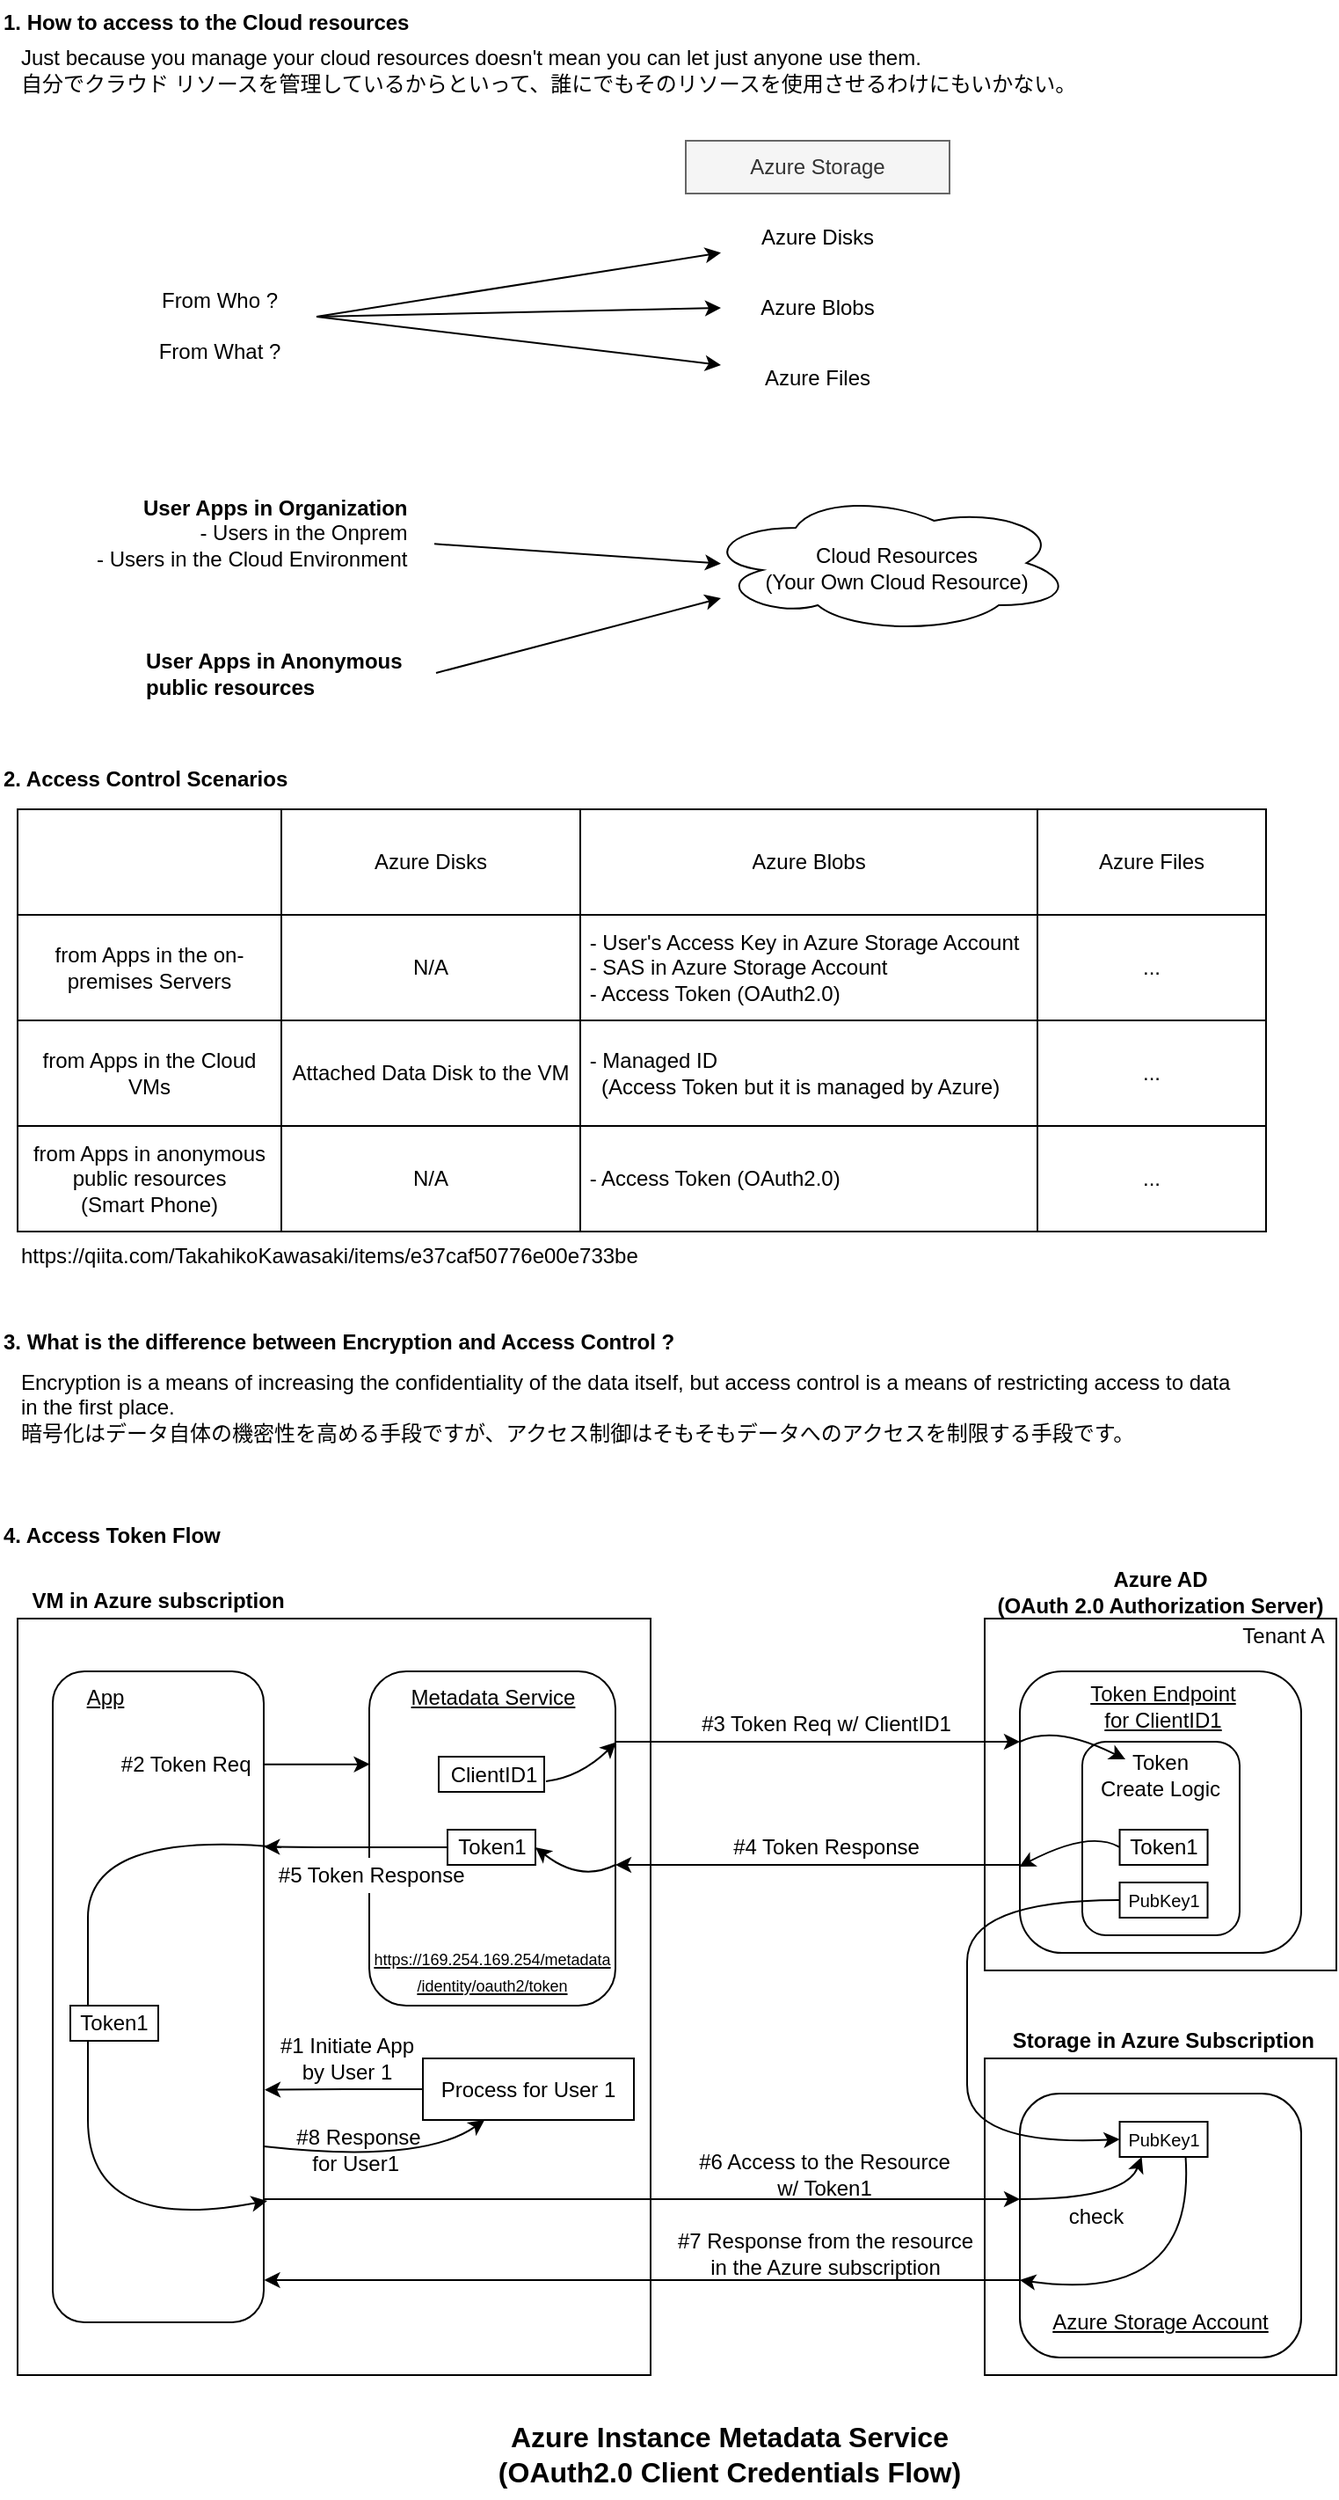 <mxfile version="22.1.3" type="github">
  <diagram name="ページ1" id="kpZ7DMK9d4Nb93xADbqp">
    <mxGraphModel dx="1115" dy="608" grid="1" gridSize="10" guides="1" tooltips="1" connect="1" arrows="1" fold="1" page="1" pageScale="1" pageWidth="827" pageHeight="1169" math="0" shadow="0">
      <root>
        <mxCell id="0" />
        <mxCell id="1" parent="0" />
        <mxCell id="42NTzoghfBg-a60Ga8q6-2" value="Azure Disks" style="text;html=1;strokeColor=none;fillColor=none;align=center;verticalAlign=middle;whiteSpace=wrap;rounded=0;" parent="1" vertex="1">
          <mxGeometry x="449" y="160" width="110" height="30" as="geometry" />
        </mxCell>
        <mxCell id="42NTzoghfBg-a60Ga8q6-3" value="Azure Blobs" style="text;html=1;strokeColor=none;fillColor=none;align=center;verticalAlign=middle;whiteSpace=wrap;rounded=0;" parent="1" vertex="1">
          <mxGeometry x="449" y="200" width="110" height="30" as="geometry" />
        </mxCell>
        <mxCell id="42NTzoghfBg-a60Ga8q6-4" value="Azure Files" style="text;html=1;strokeColor=none;fillColor=none;align=center;verticalAlign=middle;whiteSpace=wrap;rounded=0;" parent="1" vertex="1">
          <mxGeometry x="449" y="240" width="110" height="30" as="geometry" />
        </mxCell>
        <mxCell id="42NTzoghfBg-a60Ga8q6-5" value="" style="endArrow=classic;html=1;rounded=0;" parent="1" target="42NTzoghfBg-a60Ga8q6-2" edge="1">
          <mxGeometry width="50" height="50" relative="1" as="geometry">
            <mxPoint x="219" y="220" as="sourcePoint" />
            <mxPoint x="439" y="180" as="targetPoint" />
          </mxGeometry>
        </mxCell>
        <mxCell id="42NTzoghfBg-a60Ga8q6-6" value="" style="endArrow=classic;html=1;rounded=0;entryX=0;entryY=0.5;entryDx=0;entryDy=0;" parent="1" target="42NTzoghfBg-a60Ga8q6-3" edge="1">
          <mxGeometry width="50" height="50" relative="1" as="geometry">
            <mxPoint x="219" y="220" as="sourcePoint" />
            <mxPoint x="439" y="200" as="targetPoint" />
          </mxGeometry>
        </mxCell>
        <mxCell id="42NTzoghfBg-a60Ga8q6-7" value="" style="endArrow=classic;html=1;rounded=0;entryX=0;entryY=0.25;entryDx=0;entryDy=0;" parent="1" target="42NTzoghfBg-a60Ga8q6-4" edge="1">
          <mxGeometry width="50" height="50" relative="1" as="geometry">
            <mxPoint x="219" y="220" as="sourcePoint" />
            <mxPoint x="459" y="225" as="targetPoint" />
          </mxGeometry>
        </mxCell>
        <mxCell id="42NTzoghfBg-a60Ga8q6-8" value="Azure Storage" style="text;html=1;strokeColor=#666666;fillColor=#f5f5f5;align=center;verticalAlign=middle;whiteSpace=wrap;rounded=0;fontColor=#333333;" parent="1" vertex="1">
          <mxGeometry x="429" y="120" width="150" height="30" as="geometry" />
        </mxCell>
        <mxCell id="42NTzoghfBg-a60Ga8q6-9" value="From Who ?&lt;br&gt;&lt;br&gt;From What ?" style="text;html=1;strokeColor=none;fillColor=none;align=center;verticalAlign=middle;whiteSpace=wrap;rounded=0;" parent="1" vertex="1">
          <mxGeometry x="109" y="200" width="110" height="50" as="geometry" />
        </mxCell>
        <mxCell id="vxulrBGWHC_jRvMReK2E-1" value="" style="ellipse;shape=cloud;whiteSpace=wrap;html=1;" parent="1" vertex="1">
          <mxGeometry x="439" y="320" width="210" height="80" as="geometry" />
        </mxCell>
        <mxCell id="vxulrBGWHC_jRvMReK2E-2" value="Cloud Resources&lt;br&gt;(Your Own Cloud Resource)" style="text;html=1;strokeColor=none;fillColor=none;align=center;verticalAlign=middle;whiteSpace=wrap;rounded=0;" parent="1" vertex="1">
          <mxGeometry x="469" y="347.5" width="160" height="30" as="geometry" />
        </mxCell>
        <mxCell id="vxulrBGWHC_jRvMReK2E-3" value="" style="endArrow=classic;html=1;rounded=0;" parent="1" source="vxulrBGWHC_jRvMReK2E-6" edge="1">
          <mxGeometry width="50" height="50" relative="1" as="geometry">
            <mxPoint x="329" y="360" as="sourcePoint" />
            <mxPoint x="449" y="360.32" as="targetPoint" />
          </mxGeometry>
        </mxCell>
        <mxCell id="vxulrBGWHC_jRvMReK2E-4" value="" style="endArrow=classic;html=1;rounded=0;exitX=1;exitY=0.5;exitDx=0;exitDy=0;" parent="1" source="vxulrBGWHC_jRvMReK2E-5" edge="1">
          <mxGeometry width="50" height="50" relative="1" as="geometry">
            <mxPoint x="219" y="416" as="sourcePoint" />
            <mxPoint x="449" y="380" as="targetPoint" />
          </mxGeometry>
        </mxCell>
        <mxCell id="vxulrBGWHC_jRvMReK2E-5" value="&lt;b&gt;User Apps in Anonymous public resources&lt;/b&gt;" style="text;html=1;strokeColor=none;fillColor=none;align=left;verticalAlign=middle;whiteSpace=wrap;rounded=0;" parent="1" vertex="1">
          <mxGeometry x="120" y="410" width="167" height="25" as="geometry" />
        </mxCell>
        <mxCell id="vxulrBGWHC_jRvMReK2E-6" value="&lt;div style=&quot;text-align: right;&quot;&gt;&lt;b style=&quot;background-color: initial;&quot;&gt;User Apps in Organization&lt;/b&gt;&lt;/div&gt;&lt;b&gt;&lt;div style=&quot;text-align: right;&quot;&gt;&lt;span style=&quot;background-color: initial; font-weight: normal;&quot;&gt;- Users in the Onprem&lt;/span&gt;&lt;/div&gt;&lt;/b&gt;&lt;div style=&quot;text-align: right;&quot;&gt;&lt;span style=&quot;background-color: initial;&quot;&gt;- Users in the Cloud Environment&lt;/span&gt;&lt;/div&gt;" style="text;html=1;strokeColor=none;fillColor=none;align=left;verticalAlign=middle;whiteSpace=wrap;rounded=0;" parent="1" vertex="1">
          <mxGeometry x="92" y="307.5" width="194" height="70" as="geometry" />
        </mxCell>
        <mxCell id="HIDQDaZI9X2vUrS7jQ3k-23" value="" style="shape=table;startSize=0;container=1;collapsible=0;childLayout=tableLayout;" parent="1" vertex="1">
          <mxGeometry x="49" y="500" width="710" height="240" as="geometry" />
        </mxCell>
        <mxCell id="HIDQDaZI9X2vUrS7jQ3k-24" value="" style="shape=tableRow;horizontal=0;startSize=0;swimlaneHead=0;swimlaneBody=0;strokeColor=inherit;top=0;left=0;bottom=0;right=0;collapsible=0;dropTarget=0;fillColor=none;points=[[0,0.5],[1,0.5]];portConstraint=eastwest;" parent="HIDQDaZI9X2vUrS7jQ3k-23" vertex="1">
          <mxGeometry width="710" height="60" as="geometry" />
        </mxCell>
        <mxCell id="HIDQDaZI9X2vUrS7jQ3k-25" value="" style="shape=partialRectangle;html=1;whiteSpace=wrap;connectable=0;strokeColor=inherit;overflow=hidden;fillColor=none;top=0;left=0;bottom=0;right=0;pointerEvents=1;" parent="HIDQDaZI9X2vUrS7jQ3k-24" vertex="1">
          <mxGeometry width="150" height="60" as="geometry">
            <mxRectangle width="150" height="60" as="alternateBounds" />
          </mxGeometry>
        </mxCell>
        <mxCell id="HIDQDaZI9X2vUrS7jQ3k-26" value="Azure Disks" style="shape=partialRectangle;html=1;whiteSpace=wrap;connectable=0;strokeColor=inherit;overflow=hidden;fillColor=none;top=0;left=0;bottom=0;right=0;pointerEvents=1;" parent="HIDQDaZI9X2vUrS7jQ3k-24" vertex="1">
          <mxGeometry x="150" width="170" height="60" as="geometry">
            <mxRectangle width="170" height="60" as="alternateBounds" />
          </mxGeometry>
        </mxCell>
        <mxCell id="HIDQDaZI9X2vUrS7jQ3k-27" value="Azure Blobs" style="shape=partialRectangle;html=1;whiteSpace=wrap;connectable=0;strokeColor=inherit;overflow=hidden;fillColor=none;top=0;left=0;bottom=0;right=0;pointerEvents=1;" parent="HIDQDaZI9X2vUrS7jQ3k-24" vertex="1">
          <mxGeometry x="320" width="260" height="60" as="geometry">
            <mxRectangle width="260" height="60" as="alternateBounds" />
          </mxGeometry>
        </mxCell>
        <mxCell id="HIDQDaZI9X2vUrS7jQ3k-28" value="Azure Files" style="shape=partialRectangle;html=1;whiteSpace=wrap;connectable=0;strokeColor=inherit;overflow=hidden;fillColor=none;top=0;left=0;bottom=0;right=0;pointerEvents=1;" parent="HIDQDaZI9X2vUrS7jQ3k-24" vertex="1">
          <mxGeometry x="580" width="130" height="60" as="geometry">
            <mxRectangle width="130" height="60" as="alternateBounds" />
          </mxGeometry>
        </mxCell>
        <mxCell id="HIDQDaZI9X2vUrS7jQ3k-29" value="" style="shape=tableRow;horizontal=0;startSize=0;swimlaneHead=0;swimlaneBody=0;strokeColor=inherit;top=0;left=0;bottom=0;right=0;collapsible=0;dropTarget=0;fillColor=none;points=[[0,0.5],[1,0.5]];portConstraint=eastwest;" parent="HIDQDaZI9X2vUrS7jQ3k-23" vertex="1">
          <mxGeometry y="60" width="710" height="60" as="geometry" />
        </mxCell>
        <mxCell id="HIDQDaZI9X2vUrS7jQ3k-30" value="from Apps in the on-premises Servers" style="shape=partialRectangle;html=1;whiteSpace=wrap;connectable=0;strokeColor=inherit;overflow=hidden;fillColor=none;top=0;left=0;bottom=0;right=0;pointerEvents=1;" parent="HIDQDaZI9X2vUrS7jQ3k-29" vertex="1">
          <mxGeometry width="150" height="60" as="geometry">
            <mxRectangle width="150" height="60" as="alternateBounds" />
          </mxGeometry>
        </mxCell>
        <mxCell id="HIDQDaZI9X2vUrS7jQ3k-31" value="N/A" style="shape=partialRectangle;html=1;whiteSpace=wrap;connectable=0;strokeColor=inherit;overflow=hidden;fillColor=none;top=0;left=0;bottom=0;right=0;pointerEvents=1;" parent="HIDQDaZI9X2vUrS7jQ3k-29" vertex="1">
          <mxGeometry x="150" width="170" height="60" as="geometry">
            <mxRectangle width="170" height="60" as="alternateBounds" />
          </mxGeometry>
        </mxCell>
        <mxCell id="HIDQDaZI9X2vUrS7jQ3k-32" value="&amp;nbsp;- User&#39;s Access Key in Azure Storage Account&lt;br&gt;&amp;nbsp;-&amp;nbsp;SAS in Azure Storage Account&lt;br&gt;&amp;nbsp;- Access Token (OAuth2.0)" style="shape=partialRectangle;html=1;whiteSpace=wrap;connectable=0;strokeColor=inherit;overflow=hidden;fillColor=none;top=0;left=0;bottom=0;right=0;pointerEvents=1;align=left;" parent="HIDQDaZI9X2vUrS7jQ3k-29" vertex="1">
          <mxGeometry x="320" width="260" height="60" as="geometry">
            <mxRectangle width="260" height="60" as="alternateBounds" />
          </mxGeometry>
        </mxCell>
        <mxCell id="HIDQDaZI9X2vUrS7jQ3k-33" value="..." style="shape=partialRectangle;html=1;whiteSpace=wrap;connectable=0;strokeColor=inherit;overflow=hidden;fillColor=none;top=0;left=0;bottom=0;right=0;pointerEvents=1;" parent="HIDQDaZI9X2vUrS7jQ3k-29" vertex="1">
          <mxGeometry x="580" width="130" height="60" as="geometry">
            <mxRectangle width="130" height="60" as="alternateBounds" />
          </mxGeometry>
        </mxCell>
        <mxCell id="HIDQDaZI9X2vUrS7jQ3k-34" value="" style="shape=tableRow;horizontal=0;startSize=0;swimlaneHead=0;swimlaneBody=0;strokeColor=inherit;top=0;left=0;bottom=0;right=0;collapsible=0;dropTarget=0;fillColor=none;points=[[0,0.5],[1,0.5]];portConstraint=eastwest;" parent="HIDQDaZI9X2vUrS7jQ3k-23" vertex="1">
          <mxGeometry y="120" width="710" height="60" as="geometry" />
        </mxCell>
        <mxCell id="HIDQDaZI9X2vUrS7jQ3k-35" value="from Apps in the Cloud VMs" style="shape=partialRectangle;html=1;whiteSpace=wrap;connectable=0;strokeColor=inherit;overflow=hidden;fillColor=none;top=0;left=0;bottom=0;right=0;pointerEvents=1;" parent="HIDQDaZI9X2vUrS7jQ3k-34" vertex="1">
          <mxGeometry width="150" height="60" as="geometry">
            <mxRectangle width="150" height="60" as="alternateBounds" />
          </mxGeometry>
        </mxCell>
        <mxCell id="HIDQDaZI9X2vUrS7jQ3k-36" value="Attached Data Disk to the VM" style="shape=partialRectangle;html=1;whiteSpace=wrap;connectable=0;strokeColor=inherit;overflow=hidden;fillColor=none;top=0;left=0;bottom=0;right=0;pointerEvents=1;" parent="HIDQDaZI9X2vUrS7jQ3k-34" vertex="1">
          <mxGeometry x="150" width="170" height="60" as="geometry">
            <mxRectangle width="170" height="60" as="alternateBounds" />
          </mxGeometry>
        </mxCell>
        <mxCell id="HIDQDaZI9X2vUrS7jQ3k-37" value="&lt;span style=&quot;&quot;&gt;&amp;nbsp;- Managed ID&lt;br&gt;&amp;nbsp; &amp;nbsp;(Access Token but it is managed by Azure)&lt;br&gt;&lt;/span&gt;" style="shape=partialRectangle;html=1;whiteSpace=wrap;connectable=0;strokeColor=inherit;overflow=hidden;fillColor=none;top=0;left=0;bottom=0;right=0;pointerEvents=1;align=left;" parent="HIDQDaZI9X2vUrS7jQ3k-34" vertex="1">
          <mxGeometry x="320" width="260" height="60" as="geometry">
            <mxRectangle width="260" height="60" as="alternateBounds" />
          </mxGeometry>
        </mxCell>
        <mxCell id="HIDQDaZI9X2vUrS7jQ3k-38" value="..." style="shape=partialRectangle;html=1;whiteSpace=wrap;connectable=0;strokeColor=inherit;overflow=hidden;fillColor=none;top=0;left=0;bottom=0;right=0;pointerEvents=1;" parent="HIDQDaZI9X2vUrS7jQ3k-34" vertex="1">
          <mxGeometry x="580" width="130" height="60" as="geometry">
            <mxRectangle width="130" height="60" as="alternateBounds" />
          </mxGeometry>
        </mxCell>
        <mxCell id="HIDQDaZI9X2vUrS7jQ3k-39" value="" style="shape=tableRow;horizontal=0;startSize=0;swimlaneHead=0;swimlaneBody=0;strokeColor=inherit;top=0;left=0;bottom=0;right=0;collapsible=0;dropTarget=0;fillColor=none;points=[[0,0.5],[1,0.5]];portConstraint=eastwest;" parent="HIDQDaZI9X2vUrS7jQ3k-23" vertex="1">
          <mxGeometry y="180" width="710" height="60" as="geometry" />
        </mxCell>
        <mxCell id="HIDQDaZI9X2vUrS7jQ3k-40" value="from Apps in anonymous public resources&lt;br&gt;(Smart Phone)" style="shape=partialRectangle;html=1;whiteSpace=wrap;connectable=0;strokeColor=inherit;overflow=hidden;fillColor=none;top=0;left=0;bottom=0;right=0;pointerEvents=1;" parent="HIDQDaZI9X2vUrS7jQ3k-39" vertex="1">
          <mxGeometry width="150" height="60" as="geometry">
            <mxRectangle width="150" height="60" as="alternateBounds" />
          </mxGeometry>
        </mxCell>
        <mxCell id="HIDQDaZI9X2vUrS7jQ3k-41" value="N/A" style="shape=partialRectangle;html=1;whiteSpace=wrap;connectable=0;strokeColor=inherit;overflow=hidden;fillColor=none;top=0;left=0;bottom=0;right=0;pointerEvents=1;" parent="HIDQDaZI9X2vUrS7jQ3k-39" vertex="1">
          <mxGeometry x="150" width="170" height="60" as="geometry">
            <mxRectangle width="170" height="60" as="alternateBounds" />
          </mxGeometry>
        </mxCell>
        <mxCell id="HIDQDaZI9X2vUrS7jQ3k-42" value="&lt;span style=&quot;background-color: initial;&quot;&gt;&amp;nbsp;- Access Token (OAuth2.0)&lt;/span&gt;" style="shape=partialRectangle;html=1;whiteSpace=wrap;connectable=0;strokeColor=inherit;overflow=hidden;fillColor=none;top=0;left=0;bottom=0;right=0;pointerEvents=1;align=left;" parent="HIDQDaZI9X2vUrS7jQ3k-39" vertex="1">
          <mxGeometry x="320" width="260" height="60" as="geometry">
            <mxRectangle width="260" height="60" as="alternateBounds" />
          </mxGeometry>
        </mxCell>
        <mxCell id="HIDQDaZI9X2vUrS7jQ3k-43" value="..." style="shape=partialRectangle;html=1;whiteSpace=wrap;connectable=0;strokeColor=inherit;overflow=hidden;fillColor=none;top=0;left=0;bottom=0;right=0;pointerEvents=1;" parent="HIDQDaZI9X2vUrS7jQ3k-39" vertex="1">
          <mxGeometry x="580" width="130" height="60" as="geometry">
            <mxRectangle width="130" height="60" as="alternateBounds" />
          </mxGeometry>
        </mxCell>
        <mxCell id="HIDQDaZI9X2vUrS7jQ3k-44" value="&lt;b&gt;2. Access Control&amp;nbsp;Scenarios&lt;/b&gt;" style="text;html=1;strokeColor=none;fillColor=none;align=left;verticalAlign=middle;whiteSpace=wrap;rounded=0;" parent="1" vertex="1">
          <mxGeometry x="39" y="470" width="200" height="25" as="geometry" />
        </mxCell>
        <mxCell id="YANtefDm1YoBHeZ4voHw-1" value="Just because you manage your cloud resources doesn&#39;t mean you can let just anyone use them.&lt;br&gt;自分でクラウド リソースを管理しているからといって、誰にでもそのリソースを使用させるわけにもいかない。" style="text;html=1;strokeColor=none;fillColor=none;align=left;verticalAlign=middle;whiteSpace=wrap;rounded=0;" parent="1" vertex="1">
          <mxGeometry x="49" y="65" width="650" height="30" as="geometry" />
        </mxCell>
        <mxCell id="P7cCLRBWz1zL1I71YhH9-1" value="Encryption is a means of increasing the confidentiality of the data itself, but access control is a means of restricting access to data in the first place.&lt;br&gt;暗号化はデータ自体の機密性を高める手段ですが、アクセス制御はそもそもデータへのアクセスを制限する手段です。" style="text;html=1;strokeColor=none;fillColor=none;align=left;verticalAlign=middle;whiteSpace=wrap;rounded=0;" parent="1" vertex="1">
          <mxGeometry x="49" y="815" width="701" height="50" as="geometry" />
        </mxCell>
        <mxCell id="P7cCLRBWz1zL1I71YhH9-2" value="&lt;b&gt;3. What is the difference between Encryption and Access Control ?&lt;/b&gt;" style="text;html=1;strokeColor=none;fillColor=none;align=left;verticalAlign=middle;whiteSpace=wrap;rounded=0;" parent="1" vertex="1">
          <mxGeometry x="39" y="790" width="400" height="25" as="geometry" />
        </mxCell>
        <mxCell id="P7cCLRBWz1zL1I71YhH9-5" value="&lt;b&gt;1. How to access to the Cloud resources&lt;/b&gt;" style="text;html=1;strokeColor=none;fillColor=none;align=left;verticalAlign=middle;whiteSpace=wrap;rounded=0;" parent="1" vertex="1">
          <mxGeometry x="39" y="40" width="320" height="25" as="geometry" />
        </mxCell>
        <mxCell id="i5Epuj1W79oqBawqYKIi-68" value="&lt;b&gt;4. Access Token Flow&lt;/b&gt;" style="text;html=1;strokeColor=none;fillColor=none;align=left;verticalAlign=middle;whiteSpace=wrap;rounded=0;" parent="1" vertex="1">
          <mxGeometry x="39" y="900" width="400" height="25" as="geometry" />
        </mxCell>
        <mxCell id="jcB5RN0_LGWoccrhiFMy-1" value="" style="rounded=0;whiteSpace=wrap;html=1;" vertex="1" parent="1">
          <mxGeometry x="49" y="960" width="360" height="430" as="geometry" />
        </mxCell>
        <mxCell id="jcB5RN0_LGWoccrhiFMy-2" style="edgeStyle=orthogonalEdgeStyle;rounded=0;orthogonalLoop=1;jettySize=auto;html=1;exitX=0.996;exitY=0.216;exitDx=0;exitDy=0;exitPerimeter=0;entryX=0.002;entryY=0.42;entryDx=0;entryDy=0;entryPerimeter=0;" edge="1" parent="1">
          <mxGeometry relative="1" as="geometry">
            <mxPoint x="188.52" y="1042.92" as="sourcePoint" />
            <mxPoint x="249.28" y="1042.8" as="targetPoint" />
            <Array as="points">
              <mxPoint x="239" y="1043" />
              <mxPoint x="239" y="1043" />
            </Array>
          </mxGeometry>
        </mxCell>
        <mxCell id="jcB5RN0_LGWoccrhiFMy-3" value="" style="rounded=1;whiteSpace=wrap;html=1;" vertex="1" parent="1">
          <mxGeometry x="69" y="990" width="120" height="370" as="geometry" />
        </mxCell>
        <mxCell id="jcB5RN0_LGWoccrhiFMy-4" value="App" style="text;html=1;strokeColor=none;fillColor=none;align=center;verticalAlign=middle;whiteSpace=wrap;rounded=0;fontStyle=4" vertex="1" parent="1">
          <mxGeometry x="79" y="995" width="40" height="20" as="geometry" />
        </mxCell>
        <mxCell id="jcB5RN0_LGWoccrhiFMy-5" value="VM in Azure subscription" style="text;html=1;strokeColor=none;fillColor=none;align=center;verticalAlign=middle;whiteSpace=wrap;rounded=0;fontStyle=1" vertex="1" parent="1">
          <mxGeometry x="49" y="940" width="160" height="20" as="geometry" />
        </mxCell>
        <mxCell id="jcB5RN0_LGWoccrhiFMy-6" value="" style="rounded=0;whiteSpace=wrap;html=1;" vertex="1" parent="1">
          <mxGeometry x="599" y="960" width="200" height="200" as="geometry" />
        </mxCell>
        <mxCell id="jcB5RN0_LGWoccrhiFMy-7" value="Azure AD &lt;br&gt;(OAuth 2.0 Authorization Server)" style="text;html=1;strokeColor=none;fillColor=none;align=center;verticalAlign=middle;whiteSpace=wrap;rounded=0;fontStyle=1" vertex="1" parent="1">
          <mxGeometry x="599" y="930" width="200" height="30" as="geometry" />
        </mxCell>
        <mxCell id="jcB5RN0_LGWoccrhiFMy-8" style="edgeStyle=orthogonalEdgeStyle;rounded=0;orthogonalLoop=1;jettySize=auto;html=1;exitX=0;exitY=0.75;exitDx=0;exitDy=0;" edge="1" parent="1" source="jcB5RN0_LGWoccrhiFMy-9">
          <mxGeometry relative="1" as="geometry">
            <Array as="points">
              <mxPoint x="619" y="1100" />
            </Array>
            <mxPoint x="389" y="1100" as="targetPoint" />
          </mxGeometry>
        </mxCell>
        <mxCell id="jcB5RN0_LGWoccrhiFMy-9" value="" style="rounded=1;whiteSpace=wrap;html=1;" vertex="1" parent="1">
          <mxGeometry x="619" y="990" width="160" height="160" as="geometry" />
        </mxCell>
        <mxCell id="jcB5RN0_LGWoccrhiFMy-10" value="Token Endpoint &lt;br&gt;for ClientID1" style="text;html=1;strokeColor=none;fillColor=none;align=center;verticalAlign=middle;whiteSpace=wrap;rounded=0;fontStyle=4" vertex="1" parent="1">
          <mxGeometry x="640.26" y="995" width="121" height="30" as="geometry" />
        </mxCell>
        <mxCell id="jcB5RN0_LGWoccrhiFMy-11" value="#4 Token Response" style="text;html=1;strokeColor=none;fillColor=none;align=center;verticalAlign=middle;whiteSpace=wrap;rounded=0;" vertex="1" parent="1">
          <mxGeometry x="429" y="1080" width="160" height="20" as="geometry" />
        </mxCell>
        <mxCell id="jcB5RN0_LGWoccrhiFMy-12" value="#3 Token Req w/ ClientID1" style="text;html=1;strokeColor=none;fillColor=none;align=center;verticalAlign=middle;whiteSpace=wrap;rounded=0;" vertex="1" parent="1">
          <mxGeometry x="429" y="1010" width="160" height="20" as="geometry" />
        </mxCell>
        <mxCell id="jcB5RN0_LGWoccrhiFMy-13" value="" style="endArrow=classic;html=1;rounded=0;entryX=0;entryY=0.25;entryDx=0;entryDy=0;" edge="1" parent="1" target="jcB5RN0_LGWoccrhiFMy-9">
          <mxGeometry width="50" height="50" relative="1" as="geometry">
            <mxPoint x="389" y="1030" as="sourcePoint" />
            <mxPoint x="519" y="1140" as="targetPoint" />
          </mxGeometry>
        </mxCell>
        <mxCell id="jcB5RN0_LGWoccrhiFMy-14" value="" style="rounded=0;whiteSpace=wrap;html=1;" vertex="1" parent="1">
          <mxGeometry x="599" y="1210" width="200" height="180" as="geometry" />
        </mxCell>
        <mxCell id="jcB5RN0_LGWoccrhiFMy-15" value="&amp;nbsp;Storage in Azure Subscription" style="text;html=1;strokeColor=none;fillColor=none;align=center;verticalAlign=middle;whiteSpace=wrap;rounded=0;fontStyle=1" vertex="1" parent="1">
          <mxGeometry x="604" y="1190" width="190" height="20" as="geometry" />
        </mxCell>
        <mxCell id="jcB5RN0_LGWoccrhiFMy-16" value="#6 Access to the Resource&lt;br&gt;w/ Token1" style="text;html=1;strokeColor=none;fillColor=none;align=center;verticalAlign=middle;whiteSpace=wrap;rounded=0;" vertex="1" parent="1">
          <mxGeometry x="428.01" y="1261" width="160" height="30" as="geometry" />
        </mxCell>
        <mxCell id="jcB5RN0_LGWoccrhiFMy-17" value="Tenant A" style="text;html=1;strokeColor=none;fillColor=none;align=center;verticalAlign=middle;whiteSpace=wrap;rounded=0;" vertex="1" parent="1">
          <mxGeometry x="739" y="960" width="60" height="20" as="geometry" />
        </mxCell>
        <mxCell id="jcB5RN0_LGWoccrhiFMy-18" value="#7 Response from the resource in the Azure subscription" style="text;html=1;strokeColor=none;fillColor=none;align=center;verticalAlign=middle;whiteSpace=wrap;rounded=0;" vertex="1" parent="1">
          <mxGeometry x="418.51" y="1306" width="179.01" height="30" as="geometry" />
        </mxCell>
        <mxCell id="jcB5RN0_LGWoccrhiFMy-19" value="" style="curved=1;endArrow=classic;html=1;rounded=0;" edge="1" parent="1">
          <mxGeometry width="50" height="50" relative="1" as="geometry">
            <mxPoint x="199" y="1090" as="sourcePoint" />
            <mxPoint x="191" y="1291" as="targetPoint" />
            <Array as="points">
              <mxPoint x="89" y="1080" />
              <mxPoint x="89" y="1180" />
              <mxPoint x="89" y="1310" />
            </Array>
          </mxGeometry>
        </mxCell>
        <mxCell id="jcB5RN0_LGWoccrhiFMy-20" value="" style="rounded=1;whiteSpace=wrap;html=1;" vertex="1" parent="1">
          <mxGeometry x="619" y="1230" width="160" height="150" as="geometry" />
        </mxCell>
        <mxCell id="jcB5RN0_LGWoccrhiFMy-21" value="Azure Storage Account" style="text;html=1;strokeColor=none;fillColor=none;align=center;verticalAlign=middle;whiteSpace=wrap;rounded=0;fontStyle=4" vertex="1" parent="1">
          <mxGeometry x="619" y="1350" width="160" height="20" as="geometry" />
        </mxCell>
        <mxCell id="jcB5RN0_LGWoccrhiFMy-22" style="edgeStyle=orthogonalEdgeStyle;rounded=0;orthogonalLoop=1;jettySize=auto;html=1;endArrow=classic;endFill=1;" edge="1" parent="1">
          <mxGeometry relative="1" as="geometry">
            <mxPoint x="189" y="1290" as="sourcePoint" />
            <mxPoint x="619" y="1290" as="targetPoint" />
          </mxGeometry>
        </mxCell>
        <mxCell id="jcB5RN0_LGWoccrhiFMy-23" value="" style="rounded=1;whiteSpace=wrap;html=1;" vertex="1" parent="1">
          <mxGeometry x="654.5" y="1030" width="89.5" height="110" as="geometry" />
        </mxCell>
        <mxCell id="jcB5RN0_LGWoccrhiFMy-24" value="Token&lt;br&gt;Create Logic" style="text;html=1;strokeColor=none;fillColor=none;align=center;verticalAlign=middle;whiteSpace=wrap;rounded=0;" vertex="1" parent="1">
          <mxGeometry x="656" y="1031" width="85.99" height="35" as="geometry" />
        </mxCell>
        <mxCell id="jcB5RN0_LGWoccrhiFMy-25" value="" style="rounded=0;whiteSpace=wrap;html=1;" vertex="1" parent="1">
          <mxGeometry x="675.77" y="1080" width="50" height="20" as="geometry" />
        </mxCell>
        <mxCell id="jcB5RN0_LGWoccrhiFMy-26" value="Token1" style="text;html=1;strokeColor=none;fillColor=none;align=center;verticalAlign=middle;whiteSpace=wrap;rounded=0;" vertex="1" parent="1">
          <mxGeometry x="675.77" y="1080" width="50" height="20" as="geometry" />
        </mxCell>
        <mxCell id="jcB5RN0_LGWoccrhiFMy-27" value="" style="curved=1;endArrow=classic;html=1;rounded=0;exitX=0;exitY=0.5;exitDx=0;exitDy=0;entryX=-0.002;entryY=0.694;entryDx=0;entryDy=0;entryPerimeter=0;" edge="1" parent="1" source="jcB5RN0_LGWoccrhiFMy-26" target="jcB5RN0_LGWoccrhiFMy-9">
          <mxGeometry width="50" height="50" relative="1" as="geometry">
            <mxPoint x="659" y="1144" as="sourcePoint" />
            <mxPoint x="801" y="1149" as="targetPoint" />
            <Array as="points">
              <mxPoint x="659" y="1080" />
            </Array>
          </mxGeometry>
        </mxCell>
        <mxCell id="jcB5RN0_LGWoccrhiFMy-28" value="" style="curved=1;endArrow=classic;html=1;rounded=0;exitX=0.75;exitY=0;exitDx=0;exitDy=0;" edge="1" parent="1">
          <mxGeometry width="50" height="50" relative="1" as="geometry">
            <mxPoint x="619" y="1030" as="sourcePoint" />
            <mxPoint x="679" y="1040" as="targetPoint" />
            <Array as="points">
              <mxPoint x="639" y="1020" />
            </Array>
          </mxGeometry>
        </mxCell>
        <mxCell id="jcB5RN0_LGWoccrhiFMy-29" style="edgeStyle=orthogonalEdgeStyle;rounded=0;orthogonalLoop=1;jettySize=auto;html=1;exitX=0;exitY=0.5;exitDx=0;exitDy=0;entryX=1;entryY=0.686;entryDx=0;entryDy=0;entryPerimeter=0;" edge="1" parent="1" source="jcB5RN0_LGWoccrhiFMy-30">
          <mxGeometry relative="1" as="geometry">
            <mxPoint x="189.5" y="1227.82" as="targetPoint" />
          </mxGeometry>
        </mxCell>
        <mxCell id="jcB5RN0_LGWoccrhiFMy-30" value="" style="rounded=0;whiteSpace=wrap;html=1;" vertex="1" parent="1">
          <mxGeometry x="279.5" y="1210" width="120" height="35" as="geometry" />
        </mxCell>
        <mxCell id="jcB5RN0_LGWoccrhiFMy-31" value="Process for User 1" style="text;html=1;strokeColor=none;fillColor=none;align=center;verticalAlign=middle;whiteSpace=wrap;rounded=0;" vertex="1" parent="1">
          <mxGeometry x="286" y="1217.5" width="107" height="20" as="geometry" />
        </mxCell>
        <mxCell id="jcB5RN0_LGWoccrhiFMy-32" value="#1 Initiate App &lt;br&gt;by User 1" style="text;html=1;strokeColor=none;fillColor=none;align=center;verticalAlign=middle;whiteSpace=wrap;rounded=0;" vertex="1" parent="1">
          <mxGeometry x="184" y="1190" width="105" height="40" as="geometry" />
        </mxCell>
        <mxCell id="jcB5RN0_LGWoccrhiFMy-33" value="#8 Response for User1&amp;nbsp;" style="text;html=1;strokeColor=none;fillColor=none;align=center;verticalAlign=middle;whiteSpace=wrap;rounded=0;" vertex="1" parent="1">
          <mxGeometry x="198.5" y="1242" width="87.5" height="40" as="geometry" />
        </mxCell>
        <mxCell id="jcB5RN0_LGWoccrhiFMy-34" value="" style="curved=1;endArrow=classic;html=1;rounded=0;" edge="1" parent="1" target="jcB5RN0_LGWoccrhiFMy-30">
          <mxGeometry width="50" height="50" relative="1" as="geometry">
            <mxPoint x="189" y="1260" as="sourcePoint" />
            <mxPoint x="334" y="1246" as="targetPoint" />
            <Array as="points">
              <mxPoint x="279" y="1270" />
            </Array>
          </mxGeometry>
        </mxCell>
        <mxCell id="jcB5RN0_LGWoccrhiFMy-35" value="&lt;font style=&quot;&quot;&gt;&lt;span style=&quot;font-size: 16px;&quot;&gt;Azure Instance Metadata Service&lt;br&gt;(OAuth2.0 Client Credentials Flow)&lt;/span&gt;&lt;/font&gt;" style="text;html=1;strokeColor=none;fillColor=none;align=center;verticalAlign=middle;whiteSpace=wrap;rounded=0;fontStyle=1;strokeWidth=1;" vertex="1" parent="1">
          <mxGeometry x="279" y="1410" width="350" height="50" as="geometry" />
        </mxCell>
        <mxCell id="jcB5RN0_LGWoccrhiFMy-36" value="" style="rounded=0;whiteSpace=wrap;html=1;" vertex="1" parent="1">
          <mxGeometry x="675.76" y="1110" width="50" height="20" as="geometry" />
        </mxCell>
        <mxCell id="jcB5RN0_LGWoccrhiFMy-37" value="&lt;font style=&quot;font-size: 10px;&quot;&gt;PubKey1&lt;/font&gt;" style="text;html=1;strokeColor=none;fillColor=none;align=center;verticalAlign=middle;whiteSpace=wrap;rounded=0;" vertex="1" parent="1">
          <mxGeometry x="675.76" y="1110" width="50" height="20" as="geometry" />
        </mxCell>
        <mxCell id="jcB5RN0_LGWoccrhiFMy-38" value="" style="rounded=0;whiteSpace=wrap;html=1;" vertex="1" parent="1">
          <mxGeometry x="675.77" y="1246" width="50" height="20" as="geometry" />
        </mxCell>
        <mxCell id="jcB5RN0_LGWoccrhiFMy-39" value="&lt;font style=&quot;font-size: 10px;&quot;&gt;PubKey1&lt;/font&gt;" style="text;html=1;strokeColor=none;fillColor=none;align=center;verticalAlign=middle;whiteSpace=wrap;rounded=0;" vertex="1" parent="1">
          <mxGeometry x="675.77" y="1246" width="50" height="20" as="geometry" />
        </mxCell>
        <mxCell id="jcB5RN0_LGWoccrhiFMy-40" value="" style="curved=1;endArrow=classic;html=1;rounded=0;exitX=0;exitY=0.5;exitDx=0;exitDy=0;entryX=0;entryY=0.5;entryDx=0;entryDy=0;" edge="1" parent="1" source="jcB5RN0_LGWoccrhiFMy-37" target="jcB5RN0_LGWoccrhiFMy-39">
          <mxGeometry width="50" height="50" relative="1" as="geometry">
            <mxPoint x="702.49" y="1135" as="sourcePoint" />
            <mxPoint x="519" y="1170" as="targetPoint" />
            <Array as="points">
              <mxPoint x="589" y="1120" />
              <mxPoint x="589" y="1190" />
              <mxPoint x="589" y="1260" />
            </Array>
          </mxGeometry>
        </mxCell>
        <mxCell id="jcB5RN0_LGWoccrhiFMy-41" value="" style="curved=1;endArrow=classic;html=1;rounded=0;entryX=0.25;entryY=1;entryDx=0;entryDy=0;" edge="1" parent="1" target="jcB5RN0_LGWoccrhiFMy-39">
          <mxGeometry width="50" height="50" relative="1" as="geometry">
            <mxPoint x="619" y="1290" as="sourcePoint" />
            <mxPoint x="649" y="1299" as="targetPoint" />
            <Array as="points">
              <mxPoint x="679" y="1290" />
            </Array>
          </mxGeometry>
        </mxCell>
        <mxCell id="jcB5RN0_LGWoccrhiFMy-42" value="" style="curved=1;endArrow=classic;html=1;rounded=0;exitX=0.75;exitY=1;exitDx=0;exitDy=0;" edge="1" parent="1" source="jcB5RN0_LGWoccrhiFMy-39">
          <mxGeometry width="50" height="50" relative="1" as="geometry">
            <mxPoint x="663" y="1266" as="sourcePoint" />
            <mxPoint x="619" y="1336" as="targetPoint" />
            <Array as="points">
              <mxPoint x="719" y="1350" />
            </Array>
          </mxGeometry>
        </mxCell>
        <mxCell id="jcB5RN0_LGWoccrhiFMy-43" value="check" style="text;html=1;strokeColor=none;fillColor=none;align=center;verticalAlign=middle;whiteSpace=wrap;rounded=0;" vertex="1" parent="1">
          <mxGeometry x="635.75" y="1288.5" width="52.5" height="23" as="geometry" />
        </mxCell>
        <mxCell id="jcB5RN0_LGWoccrhiFMy-44" value="" style="rounded=1;whiteSpace=wrap;html=1;" vertex="1" parent="1">
          <mxGeometry x="249" y="990" width="140" height="190" as="geometry" />
        </mxCell>
        <mxCell id="jcB5RN0_LGWoccrhiFMy-45" value="Metadata Service" style="text;html=1;strokeColor=none;fillColor=none;align=center;verticalAlign=middle;whiteSpace=wrap;rounded=0;fontStyle=4" vertex="1" parent="1">
          <mxGeometry x="266.5" y="995" width="105" height="20" as="geometry" />
        </mxCell>
        <mxCell id="jcB5RN0_LGWoccrhiFMy-46" value="&lt;font style=&quot;font-size: 9px;&quot;&gt;https://169.254.169.254/metadata&lt;br&gt;/identity/oauth2/token&lt;/font&gt;" style="text;html=1;strokeColor=none;fillColor=none;align=center;verticalAlign=middle;whiteSpace=wrap;rounded=0;fontStyle=4" vertex="1" parent="1">
          <mxGeometry x="248.5" y="1140" width="140" height="40" as="geometry" />
        </mxCell>
        <mxCell id="jcB5RN0_LGWoccrhiFMy-47" value="" style="endArrow=classic;html=1;rounded=0;" edge="1" parent="1">
          <mxGeometry width="50" height="50" relative="1" as="geometry">
            <mxPoint x="619" y="1336" as="sourcePoint" />
            <mxPoint x="189.25" y="1336" as="targetPoint" />
          </mxGeometry>
        </mxCell>
        <mxCell id="jcB5RN0_LGWoccrhiFMy-48" value="" style="rounded=0;whiteSpace=wrap;html=1;" vertex="1" parent="1">
          <mxGeometry x="288.5" y="1038.5" width="60" height="20" as="geometry" />
        </mxCell>
        <mxCell id="jcB5RN0_LGWoccrhiFMy-49" value="ClientID1" style="text;html=1;strokeColor=none;fillColor=none;align=center;verticalAlign=middle;whiteSpace=wrap;rounded=0;" vertex="1" parent="1">
          <mxGeometry x="289.5" y="1038.5" width="60" height="20" as="geometry" />
        </mxCell>
        <mxCell id="jcB5RN0_LGWoccrhiFMy-50" style="edgeStyle=orthogonalEdgeStyle;rounded=0;orthogonalLoop=1;jettySize=auto;html=1;exitX=0;exitY=0.75;exitDx=0;exitDy=0;entryX=1.001;entryY=0.283;entryDx=0;entryDy=0;entryPerimeter=0;" edge="1" parent="1">
          <mxGeometry relative="1" as="geometry">
            <mxPoint x="293.5" y="1090" as="sourcePoint" />
            <mxPoint x="189.12" y="1089.71" as="targetPoint" />
            <Array as="points">
              <mxPoint x="219" y="1090" />
              <mxPoint x="219" y="1090" />
            </Array>
          </mxGeometry>
        </mxCell>
        <mxCell id="jcB5RN0_LGWoccrhiFMy-51" value="" style="curved=1;endArrow=classic;html=1;rounded=0;entryX=1.003;entryY=0.212;entryDx=0;entryDy=0;entryPerimeter=0;" edge="1" parent="1" target="jcB5RN0_LGWoccrhiFMy-44">
          <mxGeometry width="50" height="50" relative="1" as="geometry">
            <mxPoint x="349.5" y="1052.5" as="sourcePoint" />
            <mxPoint x="409.5" y="1010" as="targetPoint" />
            <Array as="points">
              <mxPoint x="369" y="1050" />
            </Array>
          </mxGeometry>
        </mxCell>
        <mxCell id="jcB5RN0_LGWoccrhiFMy-52" value="#2 Token Req&amp;nbsp;" style="text;html=1;strokeColor=none;fillColor=none;align=center;verticalAlign=middle;whiteSpace=wrap;rounded=0;" vertex="1" parent="1">
          <mxGeometry x="104" y="1025" width="85" height="36" as="geometry" />
        </mxCell>
        <mxCell id="jcB5RN0_LGWoccrhiFMy-53" value="#5 Token Response&amp;nbsp;" style="text;html=1;strokeColor=none;fillColor=default;align=center;verticalAlign=middle;whiteSpace=wrap;rounded=0;" vertex="1" parent="1">
          <mxGeometry x="191" y="1096" width="122" height="20" as="geometry" />
        </mxCell>
        <mxCell id="jcB5RN0_LGWoccrhiFMy-54" value="" style="rounded=0;whiteSpace=wrap;html=1;" vertex="1" parent="1">
          <mxGeometry x="293.5" y="1080" width="50" height="20" as="geometry" />
        </mxCell>
        <mxCell id="jcB5RN0_LGWoccrhiFMy-55" value="Token1" style="text;html=1;strokeColor=none;fillColor=none;align=center;verticalAlign=middle;whiteSpace=wrap;rounded=0;" vertex="1" parent="1">
          <mxGeometry x="293.5" y="1080" width="50" height="20" as="geometry" />
        </mxCell>
        <mxCell id="jcB5RN0_LGWoccrhiFMy-56" value="" style="curved=1;endArrow=classic;html=1;rounded=0;entryX=1;entryY=0.5;entryDx=0;entryDy=0;" edge="1" parent="1" target="jcB5RN0_LGWoccrhiFMy-55">
          <mxGeometry width="50" height="50" relative="1" as="geometry">
            <mxPoint x="389" y="1100" as="sourcePoint" />
            <mxPoint x="428" y="935" as="targetPoint" />
            <Array as="points">
              <mxPoint x="369" y="1110" />
            </Array>
          </mxGeometry>
        </mxCell>
        <mxCell id="jcB5RN0_LGWoccrhiFMy-57" value="" style="rounded=0;whiteSpace=wrap;html=1;" vertex="1" parent="1">
          <mxGeometry x="79" y="1180" width="50" height="20" as="geometry" />
        </mxCell>
        <mxCell id="jcB5RN0_LGWoccrhiFMy-58" value="Token1" style="text;html=1;strokeColor=none;fillColor=none;align=center;verticalAlign=middle;whiteSpace=wrap;rounded=0;" vertex="1" parent="1">
          <mxGeometry x="79" y="1180" width="50" height="20" as="geometry" />
        </mxCell>
        <UserObject label="https://qiita.com/TakahikoKawasaki/items/e37caf50776e00e733be" link="https://qiita.com/TakahikoKawasaki/items/e37caf50776e00e733be" id="jcB5RN0_LGWoccrhiFMy-59">
          <mxCell style="text;whiteSpace=wrap;" vertex="1" parent="1">
            <mxGeometry x="49" y="740" width="480" height="20" as="geometry" />
          </mxCell>
        </UserObject>
      </root>
    </mxGraphModel>
  </diagram>
</mxfile>
